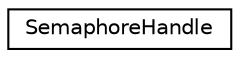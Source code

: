 digraph "Graphical Class Hierarchy"
{
  edge [fontname="Helvetica",fontsize="10",labelfontname="Helvetica",labelfontsize="10"];
  node [fontname="Helvetica",fontsize="10",shape=record];
  rankdir="LR";
  Node1 [label="SemaphoreHandle",height=0.2,width=0.4,color="black", fillcolor="white", style="filled",URL="$class_semaphore_handle.html",tooltip="SemaphoreHandle provides a weak RAII interface for taking and giving semaphores in FreeRTOS..."];
}
